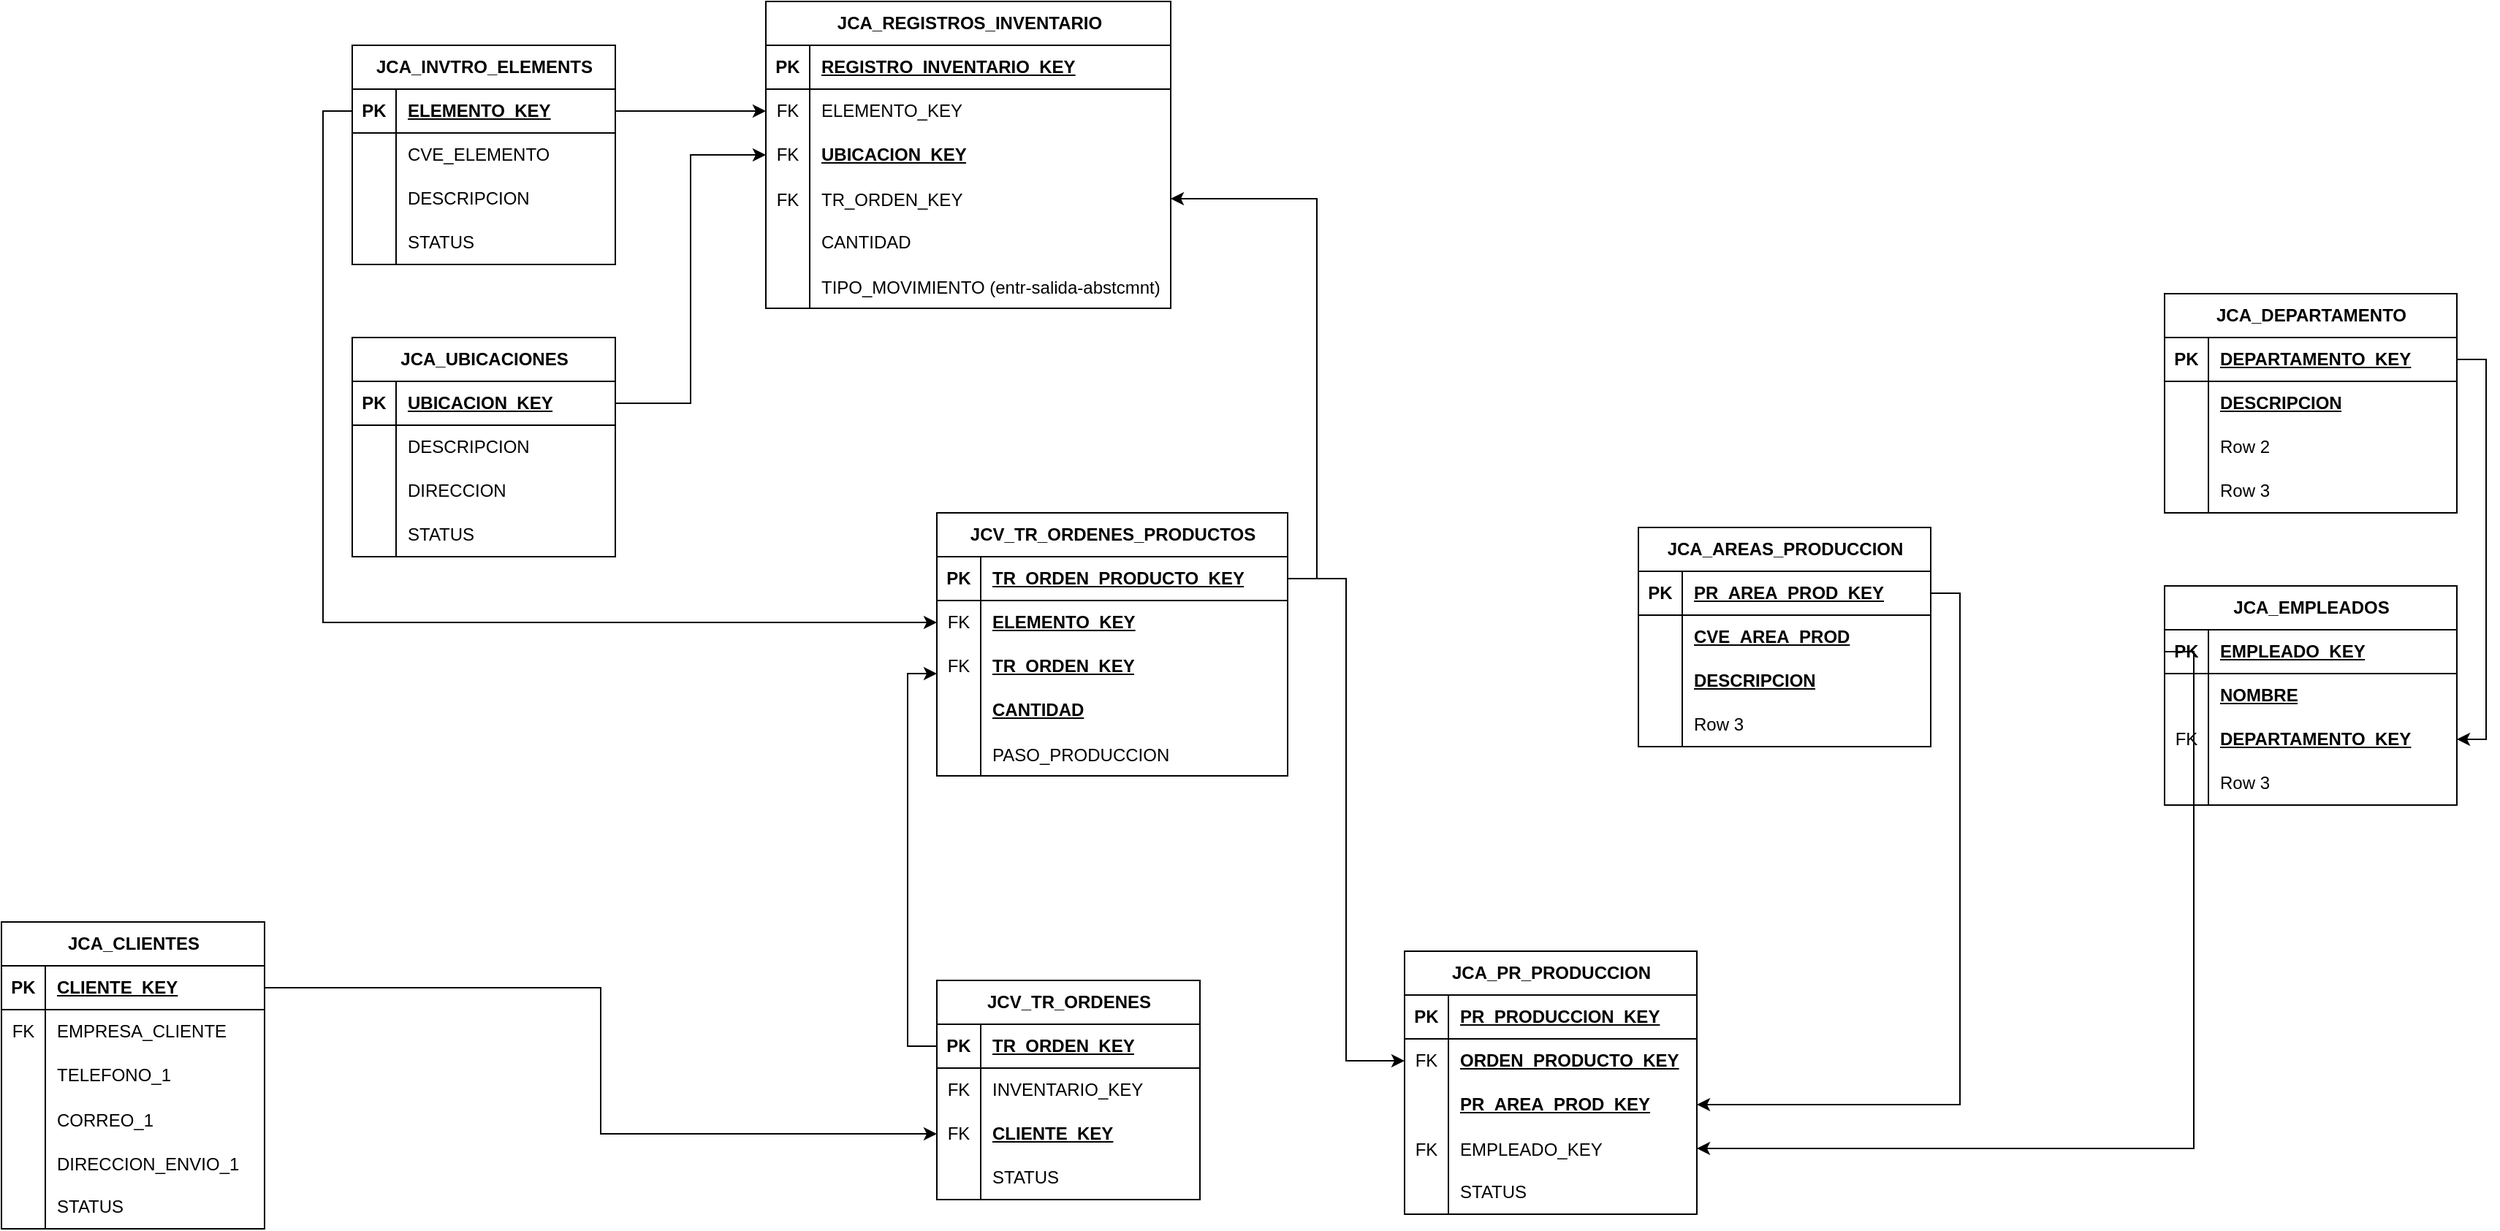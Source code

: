 <mxfile version="28.2.4">
  <diagram name="Page-1" id="_SbMq4StEv0VzC0kfKIh">
    <mxGraphModel dx="2295" dy="558" grid="1" gridSize="10" guides="1" tooltips="1" connect="1" arrows="1" fold="1" page="0" pageScale="1" pageWidth="827" pageHeight="1169" background="none" math="0" shadow="0">
      <root>
        <mxCell id="0" />
        <mxCell id="1" parent="0" />
        <mxCell id="ELlDk-ML6LQXvmSXDQlX-14" value="JCA_REGISTROS_INVENTARIO" style="shape=table;startSize=30;container=1;collapsible=1;childLayout=tableLayout;fixedRows=1;rowLines=0;fontStyle=1;align=center;resizeLast=1;html=1;" vertex="1" parent="1">
          <mxGeometry x="323" y="530" width="277" height="210" as="geometry" />
        </mxCell>
        <mxCell id="ELlDk-ML6LQXvmSXDQlX-15" value="" style="shape=tableRow;horizontal=0;startSize=0;swimlaneHead=0;swimlaneBody=0;fillColor=none;collapsible=0;dropTarget=0;points=[[0,0.5],[1,0.5]];portConstraint=eastwest;top=0;left=0;right=0;bottom=1;" vertex="1" parent="ELlDk-ML6LQXvmSXDQlX-14">
          <mxGeometry y="30" width="277" height="30" as="geometry" />
        </mxCell>
        <mxCell id="ELlDk-ML6LQXvmSXDQlX-16" value="PK" style="shape=partialRectangle;connectable=0;fillColor=none;top=0;left=0;bottom=0;right=0;fontStyle=1;overflow=hidden;whiteSpace=wrap;html=1;" vertex="1" parent="ELlDk-ML6LQXvmSXDQlX-15">
          <mxGeometry width="30" height="30" as="geometry">
            <mxRectangle width="30" height="30" as="alternateBounds" />
          </mxGeometry>
        </mxCell>
        <mxCell id="ELlDk-ML6LQXvmSXDQlX-17" value="REGISTRO_INVENTARIO_KEY" style="shape=partialRectangle;connectable=0;fillColor=none;top=0;left=0;bottom=0;right=0;align=left;spacingLeft=6;fontStyle=5;overflow=hidden;whiteSpace=wrap;html=1;" vertex="1" parent="ELlDk-ML6LQXvmSXDQlX-15">
          <mxGeometry x="30" width="247" height="30" as="geometry">
            <mxRectangle width="247" height="30" as="alternateBounds" />
          </mxGeometry>
        </mxCell>
        <mxCell id="ELlDk-ML6LQXvmSXDQlX-18" value="" style="shape=tableRow;horizontal=0;startSize=0;swimlaneHead=0;swimlaneBody=0;fillColor=none;collapsible=0;dropTarget=0;points=[[0,0.5],[1,0.5]];portConstraint=eastwest;top=0;left=0;right=0;bottom=0;" vertex="1" parent="ELlDk-ML6LQXvmSXDQlX-14">
          <mxGeometry y="60" width="277" height="30" as="geometry" />
        </mxCell>
        <mxCell id="ELlDk-ML6LQXvmSXDQlX-19" value="FK" style="shape=partialRectangle;connectable=0;fillColor=none;top=0;left=0;bottom=0;right=0;editable=1;overflow=hidden;whiteSpace=wrap;html=1;" vertex="1" parent="ELlDk-ML6LQXvmSXDQlX-18">
          <mxGeometry width="30" height="30" as="geometry">
            <mxRectangle width="30" height="30" as="alternateBounds" />
          </mxGeometry>
        </mxCell>
        <mxCell id="ELlDk-ML6LQXvmSXDQlX-20" value="ELEMENTO_KEY" style="shape=partialRectangle;connectable=0;fillColor=none;top=0;left=0;bottom=0;right=0;align=left;spacingLeft=6;overflow=hidden;whiteSpace=wrap;html=1;" vertex="1" parent="ELlDk-ML6LQXvmSXDQlX-18">
          <mxGeometry x="30" width="247" height="30" as="geometry">
            <mxRectangle width="247" height="30" as="alternateBounds" />
          </mxGeometry>
        </mxCell>
        <mxCell id="ELlDk-ML6LQXvmSXDQlX-21" value="" style="shape=tableRow;horizontal=0;startSize=0;swimlaneHead=0;swimlaneBody=0;fillColor=none;collapsible=0;dropTarget=0;points=[[0,0.5],[1,0.5]];portConstraint=eastwest;top=0;left=0;right=0;bottom=0;" vertex="1" parent="ELlDk-ML6LQXvmSXDQlX-14">
          <mxGeometry y="90" width="277" height="30" as="geometry" />
        </mxCell>
        <mxCell id="ELlDk-ML6LQXvmSXDQlX-22" value="FK" style="shape=partialRectangle;connectable=0;fillColor=none;top=0;left=0;bottom=0;right=0;editable=1;overflow=hidden;whiteSpace=wrap;html=1;" vertex="1" parent="ELlDk-ML6LQXvmSXDQlX-21">
          <mxGeometry width="30" height="30" as="geometry">
            <mxRectangle width="30" height="30" as="alternateBounds" />
          </mxGeometry>
        </mxCell>
        <mxCell id="ELlDk-ML6LQXvmSXDQlX-23" value="&lt;span style=&quot;font-weight: 700; text-decoration-line: underline;&quot;&gt;UBICACION_KEY&lt;/span&gt;" style="shape=partialRectangle;connectable=0;fillColor=none;top=0;left=0;bottom=0;right=0;align=left;spacingLeft=6;overflow=hidden;whiteSpace=wrap;html=1;" vertex="1" parent="ELlDk-ML6LQXvmSXDQlX-21">
          <mxGeometry x="30" width="247" height="30" as="geometry">
            <mxRectangle width="247" height="30" as="alternateBounds" />
          </mxGeometry>
        </mxCell>
        <mxCell id="ELlDk-ML6LQXvmSXDQlX-131" value="" style="shape=tableRow;horizontal=0;startSize=0;swimlaneHead=0;swimlaneBody=0;fillColor=none;collapsible=0;dropTarget=0;points=[[0,0.5],[1,0.5]];portConstraint=eastwest;top=0;left=0;right=0;bottom=0;" vertex="1" parent="ELlDk-ML6LQXvmSXDQlX-14">
          <mxGeometry y="120" width="277" height="30" as="geometry" />
        </mxCell>
        <mxCell id="ELlDk-ML6LQXvmSXDQlX-132" value="FK" style="shape=partialRectangle;connectable=0;fillColor=none;top=0;left=0;bottom=0;right=0;editable=1;overflow=hidden;" vertex="1" parent="ELlDk-ML6LQXvmSXDQlX-131">
          <mxGeometry width="30" height="30" as="geometry">
            <mxRectangle width="30" height="30" as="alternateBounds" />
          </mxGeometry>
        </mxCell>
        <mxCell id="ELlDk-ML6LQXvmSXDQlX-133" value="TR_ORDEN_KEY" style="shape=partialRectangle;connectable=0;fillColor=none;top=0;left=0;bottom=0;right=0;align=left;spacingLeft=6;overflow=hidden;" vertex="1" parent="ELlDk-ML6LQXvmSXDQlX-131">
          <mxGeometry x="30" width="247" height="30" as="geometry">
            <mxRectangle width="247" height="30" as="alternateBounds" />
          </mxGeometry>
        </mxCell>
        <mxCell id="ELlDk-ML6LQXvmSXDQlX-24" value="" style="shape=tableRow;horizontal=0;startSize=0;swimlaneHead=0;swimlaneBody=0;fillColor=none;collapsible=0;dropTarget=0;points=[[0,0.5],[1,0.5]];portConstraint=eastwest;top=0;left=0;right=0;bottom=0;" vertex="1" parent="ELlDk-ML6LQXvmSXDQlX-14">
          <mxGeometry y="150" width="277" height="30" as="geometry" />
        </mxCell>
        <mxCell id="ELlDk-ML6LQXvmSXDQlX-25" value="" style="shape=partialRectangle;connectable=0;fillColor=none;top=0;left=0;bottom=0;right=0;editable=1;overflow=hidden;whiteSpace=wrap;html=1;" vertex="1" parent="ELlDk-ML6LQXvmSXDQlX-24">
          <mxGeometry width="30" height="30" as="geometry">
            <mxRectangle width="30" height="30" as="alternateBounds" />
          </mxGeometry>
        </mxCell>
        <mxCell id="ELlDk-ML6LQXvmSXDQlX-26" value="CANTIDAD" style="shape=partialRectangle;connectable=0;fillColor=none;top=0;left=0;bottom=0;right=0;align=left;spacingLeft=6;overflow=hidden;whiteSpace=wrap;html=1;" vertex="1" parent="ELlDk-ML6LQXvmSXDQlX-24">
          <mxGeometry x="30" width="247" height="30" as="geometry">
            <mxRectangle width="247" height="30" as="alternateBounds" />
          </mxGeometry>
        </mxCell>
        <mxCell id="ELlDk-ML6LQXvmSXDQlX-128" value="" style="shape=tableRow;horizontal=0;startSize=0;swimlaneHead=0;swimlaneBody=0;fillColor=none;collapsible=0;dropTarget=0;points=[[0,0.5],[1,0.5]];portConstraint=eastwest;top=0;left=0;right=0;bottom=0;" vertex="1" parent="ELlDk-ML6LQXvmSXDQlX-14">
          <mxGeometry y="180" width="277" height="30" as="geometry" />
        </mxCell>
        <mxCell id="ELlDk-ML6LQXvmSXDQlX-129" value="" style="shape=partialRectangle;connectable=0;fillColor=none;top=0;left=0;bottom=0;right=0;editable=1;overflow=hidden;" vertex="1" parent="ELlDk-ML6LQXvmSXDQlX-128">
          <mxGeometry width="30" height="30" as="geometry">
            <mxRectangle width="30" height="30" as="alternateBounds" />
          </mxGeometry>
        </mxCell>
        <mxCell id="ELlDk-ML6LQXvmSXDQlX-130" value="TIPO_MOVIMIENTO (entr-salida-abstcmnt)" style="shape=partialRectangle;connectable=0;fillColor=none;top=0;left=0;bottom=0;right=0;align=left;spacingLeft=6;overflow=hidden;" vertex="1" parent="ELlDk-ML6LQXvmSXDQlX-128">
          <mxGeometry x="30" width="247" height="30" as="geometry">
            <mxRectangle width="247" height="30" as="alternateBounds" />
          </mxGeometry>
        </mxCell>
        <mxCell id="ELlDk-ML6LQXvmSXDQlX-27" value="JCA_INVTRO_ELEMENTS" style="shape=table;startSize=30;container=1;collapsible=1;childLayout=tableLayout;fixedRows=1;rowLines=0;fontStyle=1;align=center;resizeLast=1;html=1;" vertex="1" parent="1">
          <mxGeometry x="40" y="560" width="180" height="150" as="geometry" />
        </mxCell>
        <mxCell id="ELlDk-ML6LQXvmSXDQlX-28" value="" style="shape=tableRow;horizontal=0;startSize=0;swimlaneHead=0;swimlaneBody=0;fillColor=none;collapsible=0;dropTarget=0;points=[[0,0.5],[1,0.5]];portConstraint=eastwest;top=0;left=0;right=0;bottom=1;" vertex="1" parent="ELlDk-ML6LQXvmSXDQlX-27">
          <mxGeometry y="30" width="180" height="30" as="geometry" />
        </mxCell>
        <mxCell id="ELlDk-ML6LQXvmSXDQlX-29" value="PK" style="shape=partialRectangle;connectable=0;fillColor=none;top=0;left=0;bottom=0;right=0;fontStyle=1;overflow=hidden;whiteSpace=wrap;html=1;" vertex="1" parent="ELlDk-ML6LQXvmSXDQlX-28">
          <mxGeometry width="30" height="30" as="geometry">
            <mxRectangle width="30" height="30" as="alternateBounds" />
          </mxGeometry>
        </mxCell>
        <mxCell id="ELlDk-ML6LQXvmSXDQlX-30" value="ELEMENTO_KEY" style="shape=partialRectangle;connectable=0;fillColor=none;top=0;left=0;bottom=0;right=0;align=left;spacingLeft=6;fontStyle=5;overflow=hidden;whiteSpace=wrap;html=1;" vertex="1" parent="ELlDk-ML6LQXvmSXDQlX-28">
          <mxGeometry x="30" width="150" height="30" as="geometry">
            <mxRectangle width="150" height="30" as="alternateBounds" />
          </mxGeometry>
        </mxCell>
        <mxCell id="ELlDk-ML6LQXvmSXDQlX-31" value="" style="shape=tableRow;horizontal=0;startSize=0;swimlaneHead=0;swimlaneBody=0;fillColor=none;collapsible=0;dropTarget=0;points=[[0,0.5],[1,0.5]];portConstraint=eastwest;top=0;left=0;right=0;bottom=0;" vertex="1" parent="ELlDk-ML6LQXvmSXDQlX-27">
          <mxGeometry y="60" width="180" height="30" as="geometry" />
        </mxCell>
        <mxCell id="ELlDk-ML6LQXvmSXDQlX-32" value="" style="shape=partialRectangle;connectable=0;fillColor=none;top=0;left=0;bottom=0;right=0;editable=1;overflow=hidden;whiteSpace=wrap;html=1;" vertex="1" parent="ELlDk-ML6LQXvmSXDQlX-31">
          <mxGeometry width="30" height="30" as="geometry">
            <mxRectangle width="30" height="30" as="alternateBounds" />
          </mxGeometry>
        </mxCell>
        <mxCell id="ELlDk-ML6LQXvmSXDQlX-33" value="CVE_ELEMENTO" style="shape=partialRectangle;connectable=0;fillColor=none;top=0;left=0;bottom=0;right=0;align=left;spacingLeft=6;overflow=hidden;whiteSpace=wrap;html=1;" vertex="1" parent="ELlDk-ML6LQXvmSXDQlX-31">
          <mxGeometry x="30" width="150" height="30" as="geometry">
            <mxRectangle width="150" height="30" as="alternateBounds" />
          </mxGeometry>
        </mxCell>
        <mxCell id="ELlDk-ML6LQXvmSXDQlX-34" value="" style="shape=tableRow;horizontal=0;startSize=0;swimlaneHead=0;swimlaneBody=0;fillColor=none;collapsible=0;dropTarget=0;points=[[0,0.5],[1,0.5]];portConstraint=eastwest;top=0;left=0;right=0;bottom=0;" vertex="1" parent="ELlDk-ML6LQXvmSXDQlX-27">
          <mxGeometry y="90" width="180" height="30" as="geometry" />
        </mxCell>
        <mxCell id="ELlDk-ML6LQXvmSXDQlX-35" value="" style="shape=partialRectangle;connectable=0;fillColor=none;top=0;left=0;bottom=0;right=0;editable=1;overflow=hidden;whiteSpace=wrap;html=1;" vertex="1" parent="ELlDk-ML6LQXvmSXDQlX-34">
          <mxGeometry width="30" height="30" as="geometry">
            <mxRectangle width="30" height="30" as="alternateBounds" />
          </mxGeometry>
        </mxCell>
        <mxCell id="ELlDk-ML6LQXvmSXDQlX-36" value="DESCRIPCION" style="shape=partialRectangle;connectable=0;fillColor=none;top=0;left=0;bottom=0;right=0;align=left;spacingLeft=6;overflow=hidden;whiteSpace=wrap;html=1;" vertex="1" parent="ELlDk-ML6LQXvmSXDQlX-34">
          <mxGeometry x="30" width="150" height="30" as="geometry">
            <mxRectangle width="150" height="30" as="alternateBounds" />
          </mxGeometry>
        </mxCell>
        <mxCell id="ELlDk-ML6LQXvmSXDQlX-37" value="" style="shape=tableRow;horizontal=0;startSize=0;swimlaneHead=0;swimlaneBody=0;fillColor=none;collapsible=0;dropTarget=0;points=[[0,0.5],[1,0.5]];portConstraint=eastwest;top=0;left=0;right=0;bottom=0;" vertex="1" parent="ELlDk-ML6LQXvmSXDQlX-27">
          <mxGeometry y="120" width="180" height="30" as="geometry" />
        </mxCell>
        <mxCell id="ELlDk-ML6LQXvmSXDQlX-38" value="" style="shape=partialRectangle;connectable=0;fillColor=none;top=0;left=0;bottom=0;right=0;editable=1;overflow=hidden;whiteSpace=wrap;html=1;" vertex="1" parent="ELlDk-ML6LQXvmSXDQlX-37">
          <mxGeometry width="30" height="30" as="geometry">
            <mxRectangle width="30" height="30" as="alternateBounds" />
          </mxGeometry>
        </mxCell>
        <mxCell id="ELlDk-ML6LQXvmSXDQlX-39" value="STATUS" style="shape=partialRectangle;connectable=0;fillColor=none;top=0;left=0;bottom=0;right=0;align=left;spacingLeft=6;overflow=hidden;whiteSpace=wrap;html=1;" vertex="1" parent="ELlDk-ML6LQXvmSXDQlX-37">
          <mxGeometry x="30" width="150" height="30" as="geometry">
            <mxRectangle width="150" height="30" as="alternateBounds" />
          </mxGeometry>
        </mxCell>
        <mxCell id="ELlDk-ML6LQXvmSXDQlX-40" style="edgeStyle=orthogonalEdgeStyle;rounded=0;orthogonalLoop=1;jettySize=auto;html=1;exitX=1;exitY=0.5;exitDx=0;exitDy=0;entryX=0;entryY=0.5;entryDx=0;entryDy=0;" edge="1" parent="1" source="ELlDk-ML6LQXvmSXDQlX-28" target="ELlDk-ML6LQXvmSXDQlX-18">
          <mxGeometry relative="1" as="geometry" />
        </mxCell>
        <mxCell id="ELlDk-ML6LQXvmSXDQlX-41" value="JCA_UBICACIONES" style="shape=table;startSize=30;container=1;collapsible=1;childLayout=tableLayout;fixedRows=1;rowLines=0;fontStyle=1;align=center;resizeLast=1;html=1;" vertex="1" parent="1">
          <mxGeometry x="40" y="760" width="180" height="150" as="geometry" />
        </mxCell>
        <mxCell id="ELlDk-ML6LQXvmSXDQlX-42" value="" style="shape=tableRow;horizontal=0;startSize=0;swimlaneHead=0;swimlaneBody=0;fillColor=none;collapsible=0;dropTarget=0;points=[[0,0.5],[1,0.5]];portConstraint=eastwest;top=0;left=0;right=0;bottom=1;" vertex="1" parent="ELlDk-ML6LQXvmSXDQlX-41">
          <mxGeometry y="30" width="180" height="30" as="geometry" />
        </mxCell>
        <mxCell id="ELlDk-ML6LQXvmSXDQlX-43" value="PK" style="shape=partialRectangle;connectable=0;fillColor=none;top=0;left=0;bottom=0;right=0;fontStyle=1;overflow=hidden;whiteSpace=wrap;html=1;" vertex="1" parent="ELlDk-ML6LQXvmSXDQlX-42">
          <mxGeometry width="30" height="30" as="geometry">
            <mxRectangle width="30" height="30" as="alternateBounds" />
          </mxGeometry>
        </mxCell>
        <mxCell id="ELlDk-ML6LQXvmSXDQlX-44" value="UBICACION_KEY" style="shape=partialRectangle;connectable=0;fillColor=none;top=0;left=0;bottom=0;right=0;align=left;spacingLeft=6;fontStyle=5;overflow=hidden;whiteSpace=wrap;html=1;" vertex="1" parent="ELlDk-ML6LQXvmSXDQlX-42">
          <mxGeometry x="30" width="150" height="30" as="geometry">
            <mxRectangle width="150" height="30" as="alternateBounds" />
          </mxGeometry>
        </mxCell>
        <mxCell id="ELlDk-ML6LQXvmSXDQlX-45" value="" style="shape=tableRow;horizontal=0;startSize=0;swimlaneHead=0;swimlaneBody=0;fillColor=none;collapsible=0;dropTarget=0;points=[[0,0.5],[1,0.5]];portConstraint=eastwest;top=0;left=0;right=0;bottom=0;" vertex="1" parent="ELlDk-ML6LQXvmSXDQlX-41">
          <mxGeometry y="60" width="180" height="30" as="geometry" />
        </mxCell>
        <mxCell id="ELlDk-ML6LQXvmSXDQlX-46" value="" style="shape=partialRectangle;connectable=0;fillColor=none;top=0;left=0;bottom=0;right=0;editable=1;overflow=hidden;whiteSpace=wrap;html=1;" vertex="1" parent="ELlDk-ML6LQXvmSXDQlX-45">
          <mxGeometry width="30" height="30" as="geometry">
            <mxRectangle width="30" height="30" as="alternateBounds" />
          </mxGeometry>
        </mxCell>
        <mxCell id="ELlDk-ML6LQXvmSXDQlX-47" value="DESCRIPCION" style="shape=partialRectangle;connectable=0;fillColor=none;top=0;left=0;bottom=0;right=0;align=left;spacingLeft=6;overflow=hidden;whiteSpace=wrap;html=1;" vertex="1" parent="ELlDk-ML6LQXvmSXDQlX-45">
          <mxGeometry x="30" width="150" height="30" as="geometry">
            <mxRectangle width="150" height="30" as="alternateBounds" />
          </mxGeometry>
        </mxCell>
        <mxCell id="ELlDk-ML6LQXvmSXDQlX-48" value="" style="shape=tableRow;horizontal=0;startSize=0;swimlaneHead=0;swimlaneBody=0;fillColor=none;collapsible=0;dropTarget=0;points=[[0,0.5],[1,0.5]];portConstraint=eastwest;top=0;left=0;right=0;bottom=0;" vertex="1" parent="ELlDk-ML6LQXvmSXDQlX-41">
          <mxGeometry y="90" width="180" height="30" as="geometry" />
        </mxCell>
        <mxCell id="ELlDk-ML6LQXvmSXDQlX-49" value="" style="shape=partialRectangle;connectable=0;fillColor=none;top=0;left=0;bottom=0;right=0;editable=1;overflow=hidden;whiteSpace=wrap;html=1;" vertex="1" parent="ELlDk-ML6LQXvmSXDQlX-48">
          <mxGeometry width="30" height="30" as="geometry">
            <mxRectangle width="30" height="30" as="alternateBounds" />
          </mxGeometry>
        </mxCell>
        <mxCell id="ELlDk-ML6LQXvmSXDQlX-50" value="DIRECCION" style="shape=partialRectangle;connectable=0;fillColor=none;top=0;left=0;bottom=0;right=0;align=left;spacingLeft=6;overflow=hidden;whiteSpace=wrap;html=1;" vertex="1" parent="ELlDk-ML6LQXvmSXDQlX-48">
          <mxGeometry x="30" width="150" height="30" as="geometry">
            <mxRectangle width="150" height="30" as="alternateBounds" />
          </mxGeometry>
        </mxCell>
        <mxCell id="ELlDk-ML6LQXvmSXDQlX-51" value="" style="shape=tableRow;horizontal=0;startSize=0;swimlaneHead=0;swimlaneBody=0;fillColor=none;collapsible=0;dropTarget=0;points=[[0,0.5],[1,0.5]];portConstraint=eastwest;top=0;left=0;right=0;bottom=0;" vertex="1" parent="ELlDk-ML6LQXvmSXDQlX-41">
          <mxGeometry y="120" width="180" height="30" as="geometry" />
        </mxCell>
        <mxCell id="ELlDk-ML6LQXvmSXDQlX-52" value="" style="shape=partialRectangle;connectable=0;fillColor=none;top=0;left=0;bottom=0;right=0;editable=1;overflow=hidden;whiteSpace=wrap;html=1;" vertex="1" parent="ELlDk-ML6LQXvmSXDQlX-51">
          <mxGeometry width="30" height="30" as="geometry">
            <mxRectangle width="30" height="30" as="alternateBounds" />
          </mxGeometry>
        </mxCell>
        <mxCell id="ELlDk-ML6LQXvmSXDQlX-53" value="STATUS" style="shape=partialRectangle;connectable=0;fillColor=none;top=0;left=0;bottom=0;right=0;align=left;spacingLeft=6;overflow=hidden;whiteSpace=wrap;html=1;" vertex="1" parent="ELlDk-ML6LQXvmSXDQlX-51">
          <mxGeometry x="30" width="150" height="30" as="geometry">
            <mxRectangle width="150" height="30" as="alternateBounds" />
          </mxGeometry>
        </mxCell>
        <mxCell id="ELlDk-ML6LQXvmSXDQlX-66" style="edgeStyle=orthogonalEdgeStyle;rounded=0;orthogonalLoop=1;jettySize=auto;html=1;exitX=1;exitY=0.5;exitDx=0;exitDy=0;entryX=0;entryY=0.5;entryDx=0;entryDy=0;" edge="1" parent="1" source="ELlDk-ML6LQXvmSXDQlX-42" target="ELlDk-ML6LQXvmSXDQlX-21">
          <mxGeometry relative="1" as="geometry" />
        </mxCell>
        <mxCell id="ELlDk-ML6LQXvmSXDQlX-67" value="JCA_PR_PRODUCCION" style="shape=table;startSize=30;container=1;collapsible=1;childLayout=tableLayout;fixedRows=1;rowLines=0;fontStyle=1;align=center;resizeLast=1;html=1;" vertex="1" parent="1">
          <mxGeometry x="760" y="1180" width="200" height="180" as="geometry" />
        </mxCell>
        <mxCell id="ELlDk-ML6LQXvmSXDQlX-68" value="" style="shape=tableRow;horizontal=0;startSize=0;swimlaneHead=0;swimlaneBody=0;fillColor=none;collapsible=0;dropTarget=0;points=[[0,0.5],[1,0.5]];portConstraint=eastwest;top=0;left=0;right=0;bottom=1;" vertex="1" parent="ELlDk-ML6LQXvmSXDQlX-67">
          <mxGeometry y="30" width="200" height="30" as="geometry" />
        </mxCell>
        <mxCell id="ELlDk-ML6LQXvmSXDQlX-69" value="PK" style="shape=partialRectangle;connectable=0;fillColor=none;top=0;left=0;bottom=0;right=0;fontStyle=1;overflow=hidden;whiteSpace=wrap;html=1;" vertex="1" parent="ELlDk-ML6LQXvmSXDQlX-68">
          <mxGeometry width="30" height="30" as="geometry">
            <mxRectangle width="30" height="30" as="alternateBounds" />
          </mxGeometry>
        </mxCell>
        <mxCell id="ELlDk-ML6LQXvmSXDQlX-70" value="PR_PRODUCCION_KEY" style="shape=partialRectangle;connectable=0;fillColor=none;top=0;left=0;bottom=0;right=0;align=left;spacingLeft=6;fontStyle=5;overflow=hidden;whiteSpace=wrap;html=1;" vertex="1" parent="ELlDk-ML6LQXvmSXDQlX-68">
          <mxGeometry x="30" width="170" height="30" as="geometry">
            <mxRectangle width="170" height="30" as="alternateBounds" />
          </mxGeometry>
        </mxCell>
        <mxCell id="ELlDk-ML6LQXvmSXDQlX-71" value="" style="shape=tableRow;horizontal=0;startSize=0;swimlaneHead=0;swimlaneBody=0;fillColor=none;collapsible=0;dropTarget=0;points=[[0,0.5],[1,0.5]];portConstraint=eastwest;top=0;left=0;right=0;bottom=0;" vertex="1" parent="ELlDk-ML6LQXvmSXDQlX-67">
          <mxGeometry y="60" width="200" height="30" as="geometry" />
        </mxCell>
        <mxCell id="ELlDk-ML6LQXvmSXDQlX-72" value="FK" style="shape=partialRectangle;connectable=0;fillColor=none;top=0;left=0;bottom=0;right=0;editable=1;overflow=hidden;whiteSpace=wrap;html=1;" vertex="1" parent="ELlDk-ML6LQXvmSXDQlX-71">
          <mxGeometry width="30" height="30" as="geometry">
            <mxRectangle width="30" height="30" as="alternateBounds" />
          </mxGeometry>
        </mxCell>
        <mxCell id="ELlDk-ML6LQXvmSXDQlX-73" value="&lt;span style=&quot;font-weight: 700; text-decoration-line: underline;&quot;&gt;ORDEN_PRODUCTO_KEY&lt;/span&gt;" style="shape=partialRectangle;connectable=0;fillColor=none;top=0;left=0;bottom=0;right=0;align=left;spacingLeft=6;overflow=hidden;whiteSpace=wrap;html=1;" vertex="1" parent="ELlDk-ML6LQXvmSXDQlX-71">
          <mxGeometry x="30" width="170" height="30" as="geometry">
            <mxRectangle width="170" height="30" as="alternateBounds" />
          </mxGeometry>
        </mxCell>
        <mxCell id="ELlDk-ML6LQXvmSXDQlX-74" value="" style="shape=tableRow;horizontal=0;startSize=0;swimlaneHead=0;swimlaneBody=0;fillColor=none;collapsible=0;dropTarget=0;points=[[0,0.5],[1,0.5]];portConstraint=eastwest;top=0;left=0;right=0;bottom=0;" vertex="1" parent="ELlDk-ML6LQXvmSXDQlX-67">
          <mxGeometry y="90" width="200" height="30" as="geometry" />
        </mxCell>
        <mxCell id="ELlDk-ML6LQXvmSXDQlX-75" value="" style="shape=partialRectangle;connectable=0;fillColor=none;top=0;left=0;bottom=0;right=0;editable=1;overflow=hidden;whiteSpace=wrap;html=1;" vertex="1" parent="ELlDk-ML6LQXvmSXDQlX-74">
          <mxGeometry width="30" height="30" as="geometry">
            <mxRectangle width="30" height="30" as="alternateBounds" />
          </mxGeometry>
        </mxCell>
        <mxCell id="ELlDk-ML6LQXvmSXDQlX-76" value="&lt;span style=&quot;font-weight: 700; text-decoration-line: underline;&quot;&gt;PR_AREA_PROD_KEY&lt;/span&gt;" style="shape=partialRectangle;connectable=0;fillColor=none;top=0;left=0;bottom=0;right=0;align=left;spacingLeft=6;overflow=hidden;whiteSpace=wrap;html=1;" vertex="1" parent="ELlDk-ML6LQXvmSXDQlX-74">
          <mxGeometry x="30" width="170" height="30" as="geometry">
            <mxRectangle width="170" height="30" as="alternateBounds" />
          </mxGeometry>
        </mxCell>
        <mxCell id="ELlDk-ML6LQXvmSXDQlX-155" value="" style="shape=tableRow;horizontal=0;startSize=0;swimlaneHead=0;swimlaneBody=0;fillColor=none;collapsible=0;dropTarget=0;points=[[0,0.5],[1,0.5]];portConstraint=eastwest;top=0;left=0;right=0;bottom=0;" vertex="1" parent="ELlDk-ML6LQXvmSXDQlX-67">
          <mxGeometry y="120" width="200" height="30" as="geometry" />
        </mxCell>
        <mxCell id="ELlDk-ML6LQXvmSXDQlX-156" value="FK" style="shape=partialRectangle;connectable=0;fillColor=none;top=0;left=0;bottom=0;right=0;editable=1;overflow=hidden;" vertex="1" parent="ELlDk-ML6LQXvmSXDQlX-155">
          <mxGeometry width="30" height="30" as="geometry">
            <mxRectangle width="30" height="30" as="alternateBounds" />
          </mxGeometry>
        </mxCell>
        <mxCell id="ELlDk-ML6LQXvmSXDQlX-157" value="EMPLEADO_KEY" style="shape=partialRectangle;connectable=0;fillColor=none;top=0;left=0;bottom=0;right=0;align=left;spacingLeft=6;overflow=hidden;" vertex="1" parent="ELlDk-ML6LQXvmSXDQlX-155">
          <mxGeometry x="30" width="170" height="30" as="geometry">
            <mxRectangle width="170" height="30" as="alternateBounds" />
          </mxGeometry>
        </mxCell>
        <mxCell id="ELlDk-ML6LQXvmSXDQlX-77" value="" style="shape=tableRow;horizontal=0;startSize=0;swimlaneHead=0;swimlaneBody=0;fillColor=none;collapsible=0;dropTarget=0;points=[[0,0.5],[1,0.5]];portConstraint=eastwest;top=0;left=0;right=0;bottom=0;" vertex="1" parent="ELlDk-ML6LQXvmSXDQlX-67">
          <mxGeometry y="150" width="200" height="30" as="geometry" />
        </mxCell>
        <mxCell id="ELlDk-ML6LQXvmSXDQlX-78" value="" style="shape=partialRectangle;connectable=0;fillColor=none;top=0;left=0;bottom=0;right=0;editable=1;overflow=hidden;whiteSpace=wrap;html=1;" vertex="1" parent="ELlDk-ML6LQXvmSXDQlX-77">
          <mxGeometry width="30" height="30" as="geometry">
            <mxRectangle width="30" height="30" as="alternateBounds" />
          </mxGeometry>
        </mxCell>
        <mxCell id="ELlDk-ML6LQXvmSXDQlX-79" value="STATUS" style="shape=partialRectangle;connectable=0;fillColor=none;top=0;left=0;bottom=0;right=0;align=left;spacingLeft=6;overflow=hidden;whiteSpace=wrap;html=1;" vertex="1" parent="ELlDk-ML6LQXvmSXDQlX-77">
          <mxGeometry x="30" width="170" height="30" as="geometry">
            <mxRectangle width="170" height="30" as="alternateBounds" />
          </mxGeometry>
        </mxCell>
        <mxCell id="ELlDk-ML6LQXvmSXDQlX-81" value="JCV_TR_ORDENES" style="shape=table;startSize=30;container=1;collapsible=1;childLayout=tableLayout;fixedRows=1;rowLines=0;fontStyle=1;align=center;resizeLast=1;html=1;" vertex="1" parent="1">
          <mxGeometry x="440" y="1200" width="180" height="150" as="geometry" />
        </mxCell>
        <mxCell id="ELlDk-ML6LQXvmSXDQlX-82" value="" style="shape=tableRow;horizontal=0;startSize=0;swimlaneHead=0;swimlaneBody=0;fillColor=none;collapsible=0;dropTarget=0;points=[[0,0.5],[1,0.5]];portConstraint=eastwest;top=0;left=0;right=0;bottom=1;" vertex="1" parent="ELlDk-ML6LQXvmSXDQlX-81">
          <mxGeometry y="30" width="180" height="30" as="geometry" />
        </mxCell>
        <mxCell id="ELlDk-ML6LQXvmSXDQlX-83" value="PK" style="shape=partialRectangle;connectable=0;fillColor=none;top=0;left=0;bottom=0;right=0;fontStyle=1;overflow=hidden;whiteSpace=wrap;html=1;" vertex="1" parent="ELlDk-ML6LQXvmSXDQlX-82">
          <mxGeometry width="30" height="30" as="geometry">
            <mxRectangle width="30" height="30" as="alternateBounds" />
          </mxGeometry>
        </mxCell>
        <mxCell id="ELlDk-ML6LQXvmSXDQlX-84" value="TR_ORDEN_KEY" style="shape=partialRectangle;connectable=0;fillColor=none;top=0;left=0;bottom=0;right=0;align=left;spacingLeft=6;fontStyle=5;overflow=hidden;whiteSpace=wrap;html=1;" vertex="1" parent="ELlDk-ML6LQXvmSXDQlX-82">
          <mxGeometry x="30" width="150" height="30" as="geometry">
            <mxRectangle width="150" height="30" as="alternateBounds" />
          </mxGeometry>
        </mxCell>
        <mxCell id="ELlDk-ML6LQXvmSXDQlX-85" value="" style="shape=tableRow;horizontal=0;startSize=0;swimlaneHead=0;swimlaneBody=0;fillColor=none;collapsible=0;dropTarget=0;points=[[0,0.5],[1,0.5]];portConstraint=eastwest;top=0;left=0;right=0;bottom=0;" vertex="1" parent="ELlDk-ML6LQXvmSXDQlX-81">
          <mxGeometry y="60" width="180" height="30" as="geometry" />
        </mxCell>
        <mxCell id="ELlDk-ML6LQXvmSXDQlX-86" value="FK" style="shape=partialRectangle;connectable=0;fillColor=none;top=0;left=0;bottom=0;right=0;editable=1;overflow=hidden;whiteSpace=wrap;html=1;" vertex="1" parent="ELlDk-ML6LQXvmSXDQlX-85">
          <mxGeometry width="30" height="30" as="geometry">
            <mxRectangle width="30" height="30" as="alternateBounds" />
          </mxGeometry>
        </mxCell>
        <mxCell id="ELlDk-ML6LQXvmSXDQlX-87" value="INVENTARIO_KEY" style="shape=partialRectangle;connectable=0;fillColor=none;top=0;left=0;bottom=0;right=0;align=left;spacingLeft=6;overflow=hidden;whiteSpace=wrap;html=1;" vertex="1" parent="ELlDk-ML6LQXvmSXDQlX-85">
          <mxGeometry x="30" width="150" height="30" as="geometry">
            <mxRectangle width="150" height="30" as="alternateBounds" />
          </mxGeometry>
        </mxCell>
        <mxCell id="ELlDk-ML6LQXvmSXDQlX-88" value="" style="shape=tableRow;horizontal=0;startSize=0;swimlaneHead=0;swimlaneBody=0;fillColor=none;collapsible=0;dropTarget=0;points=[[0,0.5],[1,0.5]];portConstraint=eastwest;top=0;left=0;right=0;bottom=0;" vertex="1" parent="ELlDk-ML6LQXvmSXDQlX-81">
          <mxGeometry y="90" width="180" height="30" as="geometry" />
        </mxCell>
        <mxCell id="ELlDk-ML6LQXvmSXDQlX-89" value="FK" style="shape=partialRectangle;connectable=0;fillColor=none;top=0;left=0;bottom=0;right=0;editable=1;overflow=hidden;whiteSpace=wrap;html=1;" vertex="1" parent="ELlDk-ML6LQXvmSXDQlX-88">
          <mxGeometry width="30" height="30" as="geometry">
            <mxRectangle width="30" height="30" as="alternateBounds" />
          </mxGeometry>
        </mxCell>
        <mxCell id="ELlDk-ML6LQXvmSXDQlX-90" value="&lt;span style=&quot;font-weight: 700; text-decoration-line: underline;&quot;&gt;CLIENTE_KEY&lt;/span&gt;" style="shape=partialRectangle;connectable=0;fillColor=none;top=0;left=0;bottom=0;right=0;align=left;spacingLeft=6;overflow=hidden;whiteSpace=wrap;html=1;" vertex="1" parent="ELlDk-ML6LQXvmSXDQlX-88">
          <mxGeometry x="30" width="150" height="30" as="geometry">
            <mxRectangle width="150" height="30" as="alternateBounds" />
          </mxGeometry>
        </mxCell>
        <mxCell id="ELlDk-ML6LQXvmSXDQlX-91" value="" style="shape=tableRow;horizontal=0;startSize=0;swimlaneHead=0;swimlaneBody=0;fillColor=none;collapsible=0;dropTarget=0;points=[[0,0.5],[1,0.5]];portConstraint=eastwest;top=0;left=0;right=0;bottom=0;" vertex="1" parent="ELlDk-ML6LQXvmSXDQlX-81">
          <mxGeometry y="120" width="180" height="30" as="geometry" />
        </mxCell>
        <mxCell id="ELlDk-ML6LQXvmSXDQlX-92" value="" style="shape=partialRectangle;connectable=0;fillColor=none;top=0;left=0;bottom=0;right=0;editable=1;overflow=hidden;whiteSpace=wrap;html=1;" vertex="1" parent="ELlDk-ML6LQXvmSXDQlX-91">
          <mxGeometry width="30" height="30" as="geometry">
            <mxRectangle width="30" height="30" as="alternateBounds" />
          </mxGeometry>
        </mxCell>
        <mxCell id="ELlDk-ML6LQXvmSXDQlX-93" value="STATUS" style="shape=partialRectangle;connectable=0;fillColor=none;top=0;left=0;bottom=0;right=0;align=left;spacingLeft=6;overflow=hidden;whiteSpace=wrap;html=1;" vertex="1" parent="ELlDk-ML6LQXvmSXDQlX-91">
          <mxGeometry x="30" width="150" height="30" as="geometry">
            <mxRectangle width="150" height="30" as="alternateBounds" />
          </mxGeometry>
        </mxCell>
        <mxCell id="ELlDk-ML6LQXvmSXDQlX-94" value="JCV_TR_ORDENES_PRODUCTOS" style="shape=table;startSize=30;container=1;collapsible=1;childLayout=tableLayout;fixedRows=1;rowLines=0;fontStyle=1;align=center;resizeLast=1;html=1;" vertex="1" parent="1">
          <mxGeometry x="440" y="880" width="240" height="180" as="geometry" />
        </mxCell>
        <mxCell id="ELlDk-ML6LQXvmSXDQlX-95" value="" style="shape=tableRow;horizontal=0;startSize=0;swimlaneHead=0;swimlaneBody=0;fillColor=none;collapsible=0;dropTarget=0;points=[[0,0.5],[1,0.5]];portConstraint=eastwest;top=0;left=0;right=0;bottom=1;" vertex="1" parent="ELlDk-ML6LQXvmSXDQlX-94">
          <mxGeometry y="30" width="240" height="30" as="geometry" />
        </mxCell>
        <mxCell id="ELlDk-ML6LQXvmSXDQlX-96" value="PK" style="shape=partialRectangle;connectable=0;fillColor=none;top=0;left=0;bottom=0;right=0;fontStyle=1;overflow=hidden;whiteSpace=wrap;html=1;" vertex="1" parent="ELlDk-ML6LQXvmSXDQlX-95">
          <mxGeometry width="30" height="30" as="geometry">
            <mxRectangle width="30" height="30" as="alternateBounds" />
          </mxGeometry>
        </mxCell>
        <mxCell id="ELlDk-ML6LQXvmSXDQlX-97" value="TR_ORDEN_PRODUCTO_KEY" style="shape=partialRectangle;connectable=0;fillColor=none;top=0;left=0;bottom=0;right=0;align=left;spacingLeft=6;fontStyle=5;overflow=hidden;whiteSpace=wrap;html=1;" vertex="1" parent="ELlDk-ML6LQXvmSXDQlX-95">
          <mxGeometry x="30" width="210" height="30" as="geometry">
            <mxRectangle width="210" height="30" as="alternateBounds" />
          </mxGeometry>
        </mxCell>
        <mxCell id="ELlDk-ML6LQXvmSXDQlX-98" value="" style="shape=tableRow;horizontal=0;startSize=0;swimlaneHead=0;swimlaneBody=0;fillColor=none;collapsible=0;dropTarget=0;points=[[0,0.5],[1,0.5]];portConstraint=eastwest;top=0;left=0;right=0;bottom=0;" vertex="1" parent="ELlDk-ML6LQXvmSXDQlX-94">
          <mxGeometry y="60" width="240" height="30" as="geometry" />
        </mxCell>
        <mxCell id="ELlDk-ML6LQXvmSXDQlX-99" value="FK" style="shape=partialRectangle;connectable=0;fillColor=none;top=0;left=0;bottom=0;right=0;editable=1;overflow=hidden;whiteSpace=wrap;html=1;" vertex="1" parent="ELlDk-ML6LQXvmSXDQlX-98">
          <mxGeometry width="30" height="30" as="geometry">
            <mxRectangle width="30" height="30" as="alternateBounds" />
          </mxGeometry>
        </mxCell>
        <mxCell id="ELlDk-ML6LQXvmSXDQlX-100" value="&lt;span style=&quot;font-weight: 700; text-decoration-line: underline;&quot;&gt;ELEMENTO_KEY&lt;/span&gt;" style="shape=partialRectangle;connectable=0;fillColor=none;top=0;left=0;bottom=0;right=0;align=left;spacingLeft=6;overflow=hidden;whiteSpace=wrap;html=1;" vertex="1" parent="ELlDk-ML6LQXvmSXDQlX-98">
          <mxGeometry x="30" width="210" height="30" as="geometry">
            <mxRectangle width="210" height="30" as="alternateBounds" />
          </mxGeometry>
        </mxCell>
        <mxCell id="ELlDk-ML6LQXvmSXDQlX-101" value="" style="shape=tableRow;horizontal=0;startSize=0;swimlaneHead=0;swimlaneBody=0;fillColor=none;collapsible=0;dropTarget=0;points=[[0,0.5],[1,0.5]];portConstraint=eastwest;top=0;left=0;right=0;bottom=0;" vertex="1" parent="ELlDk-ML6LQXvmSXDQlX-94">
          <mxGeometry y="90" width="240" height="30" as="geometry" />
        </mxCell>
        <mxCell id="ELlDk-ML6LQXvmSXDQlX-102" value="FK" style="shape=partialRectangle;connectable=0;fillColor=none;top=0;left=0;bottom=0;right=0;editable=1;overflow=hidden;whiteSpace=wrap;html=1;" vertex="1" parent="ELlDk-ML6LQXvmSXDQlX-101">
          <mxGeometry width="30" height="30" as="geometry">
            <mxRectangle width="30" height="30" as="alternateBounds" />
          </mxGeometry>
        </mxCell>
        <mxCell id="ELlDk-ML6LQXvmSXDQlX-103" value="&lt;span style=&quot;font-weight: 700; text-decoration-line: underline;&quot;&gt;TR_ORDEN_KEY&lt;/span&gt;" style="shape=partialRectangle;connectable=0;fillColor=none;top=0;left=0;bottom=0;right=0;align=left;spacingLeft=6;overflow=hidden;whiteSpace=wrap;html=1;" vertex="1" parent="ELlDk-ML6LQXvmSXDQlX-101">
          <mxGeometry x="30" width="210" height="30" as="geometry">
            <mxRectangle width="210" height="30" as="alternateBounds" />
          </mxGeometry>
        </mxCell>
        <mxCell id="ELlDk-ML6LQXvmSXDQlX-104" value="" style="shape=tableRow;horizontal=0;startSize=0;swimlaneHead=0;swimlaneBody=0;fillColor=none;collapsible=0;dropTarget=0;points=[[0,0.5],[1,0.5]];portConstraint=eastwest;top=0;left=0;right=0;bottom=0;" vertex="1" parent="ELlDk-ML6LQXvmSXDQlX-94">
          <mxGeometry y="120" width="240" height="30" as="geometry" />
        </mxCell>
        <mxCell id="ELlDk-ML6LQXvmSXDQlX-105" value="" style="shape=partialRectangle;connectable=0;fillColor=none;top=0;left=0;bottom=0;right=0;editable=1;overflow=hidden;whiteSpace=wrap;html=1;" vertex="1" parent="ELlDk-ML6LQXvmSXDQlX-104">
          <mxGeometry width="30" height="30" as="geometry">
            <mxRectangle width="30" height="30" as="alternateBounds" />
          </mxGeometry>
        </mxCell>
        <mxCell id="ELlDk-ML6LQXvmSXDQlX-106" value="&lt;span style=&quot;font-weight: 700; text-decoration-line: underline;&quot;&gt;CANTIDAD&lt;/span&gt;" style="shape=partialRectangle;connectable=0;fillColor=none;top=0;left=0;bottom=0;right=0;align=left;spacingLeft=6;overflow=hidden;whiteSpace=wrap;html=1;" vertex="1" parent="ELlDk-ML6LQXvmSXDQlX-104">
          <mxGeometry x="30" width="210" height="30" as="geometry">
            <mxRectangle width="210" height="30" as="alternateBounds" />
          </mxGeometry>
        </mxCell>
        <mxCell id="ELlDk-ML6LQXvmSXDQlX-110" value="" style="shape=tableRow;horizontal=0;startSize=0;swimlaneHead=0;swimlaneBody=0;fillColor=none;collapsible=0;dropTarget=0;points=[[0,0.5],[1,0.5]];portConstraint=eastwest;top=0;left=0;right=0;bottom=0;" vertex="1" parent="ELlDk-ML6LQXvmSXDQlX-94">
          <mxGeometry y="150" width="240" height="30" as="geometry" />
        </mxCell>
        <mxCell id="ELlDk-ML6LQXvmSXDQlX-111" value="" style="shape=partialRectangle;connectable=0;fillColor=none;top=0;left=0;bottom=0;right=0;editable=1;overflow=hidden;" vertex="1" parent="ELlDk-ML6LQXvmSXDQlX-110">
          <mxGeometry width="30" height="30" as="geometry">
            <mxRectangle width="30" height="30" as="alternateBounds" />
          </mxGeometry>
        </mxCell>
        <mxCell id="ELlDk-ML6LQXvmSXDQlX-112" value="PASO_PRODUCCION" style="shape=partialRectangle;connectable=0;fillColor=none;top=0;left=0;bottom=0;right=0;align=left;spacingLeft=6;overflow=hidden;" vertex="1" parent="ELlDk-ML6LQXvmSXDQlX-110">
          <mxGeometry x="30" width="210" height="30" as="geometry">
            <mxRectangle width="210" height="30" as="alternateBounds" />
          </mxGeometry>
        </mxCell>
        <mxCell id="ELlDk-ML6LQXvmSXDQlX-107" style="edgeStyle=orthogonalEdgeStyle;rounded=0;orthogonalLoop=1;jettySize=auto;html=1;exitX=0;exitY=0.5;exitDx=0;exitDy=0;entryX=0;entryY=0.667;entryDx=0;entryDy=0;entryPerimeter=0;" edge="1" parent="1" source="ELlDk-ML6LQXvmSXDQlX-82" target="ELlDk-ML6LQXvmSXDQlX-101">
          <mxGeometry relative="1" as="geometry" />
        </mxCell>
        <mxCell id="ELlDk-ML6LQXvmSXDQlX-109" style="edgeStyle=orthogonalEdgeStyle;rounded=0;orthogonalLoop=1;jettySize=auto;html=1;exitX=0;exitY=0.5;exitDx=0;exitDy=0;entryX=0;entryY=0.5;entryDx=0;entryDy=0;" edge="1" parent="1" source="ELlDk-ML6LQXvmSXDQlX-28" target="ELlDk-ML6LQXvmSXDQlX-98">
          <mxGeometry relative="1" as="geometry">
            <mxPoint x="390" y="930" as="targetPoint" />
          </mxGeometry>
        </mxCell>
        <mxCell id="ELlDk-ML6LQXvmSXDQlX-113" style="edgeStyle=orthogonalEdgeStyle;rounded=0;orthogonalLoop=1;jettySize=auto;html=1;exitX=1;exitY=0.5;exitDx=0;exitDy=0;entryX=0;entryY=0.5;entryDx=0;entryDy=0;" edge="1" parent="1" source="ELlDk-ML6LQXvmSXDQlX-95" target="ELlDk-ML6LQXvmSXDQlX-71">
          <mxGeometry relative="1" as="geometry" />
        </mxCell>
        <mxCell id="ELlDk-ML6LQXvmSXDQlX-114" value="JCA_AREAS_PRODUCCION" style="shape=table;startSize=30;container=1;collapsible=1;childLayout=tableLayout;fixedRows=1;rowLines=0;fontStyle=1;align=center;resizeLast=1;html=1;" vertex="1" parent="1">
          <mxGeometry x="920" y="890" width="200" height="150" as="geometry" />
        </mxCell>
        <mxCell id="ELlDk-ML6LQXvmSXDQlX-115" value="" style="shape=tableRow;horizontal=0;startSize=0;swimlaneHead=0;swimlaneBody=0;fillColor=none;collapsible=0;dropTarget=0;points=[[0,0.5],[1,0.5]];portConstraint=eastwest;top=0;left=0;right=0;bottom=1;" vertex="1" parent="ELlDk-ML6LQXvmSXDQlX-114">
          <mxGeometry y="30" width="200" height="30" as="geometry" />
        </mxCell>
        <mxCell id="ELlDk-ML6LQXvmSXDQlX-116" value="PK" style="shape=partialRectangle;connectable=0;fillColor=none;top=0;left=0;bottom=0;right=0;fontStyle=1;overflow=hidden;whiteSpace=wrap;html=1;" vertex="1" parent="ELlDk-ML6LQXvmSXDQlX-115">
          <mxGeometry width="30" height="30" as="geometry">
            <mxRectangle width="30" height="30" as="alternateBounds" />
          </mxGeometry>
        </mxCell>
        <mxCell id="ELlDk-ML6LQXvmSXDQlX-117" value="PR_AREA_PROD_KEY" style="shape=partialRectangle;connectable=0;fillColor=none;top=0;left=0;bottom=0;right=0;align=left;spacingLeft=6;fontStyle=5;overflow=hidden;whiteSpace=wrap;html=1;" vertex="1" parent="ELlDk-ML6LQXvmSXDQlX-115">
          <mxGeometry x="30" width="170" height="30" as="geometry">
            <mxRectangle width="170" height="30" as="alternateBounds" />
          </mxGeometry>
        </mxCell>
        <mxCell id="ELlDk-ML6LQXvmSXDQlX-118" value="" style="shape=tableRow;horizontal=0;startSize=0;swimlaneHead=0;swimlaneBody=0;fillColor=none;collapsible=0;dropTarget=0;points=[[0,0.5],[1,0.5]];portConstraint=eastwest;top=0;left=0;right=0;bottom=0;" vertex="1" parent="ELlDk-ML6LQXvmSXDQlX-114">
          <mxGeometry y="60" width="200" height="30" as="geometry" />
        </mxCell>
        <mxCell id="ELlDk-ML6LQXvmSXDQlX-119" value="" style="shape=partialRectangle;connectable=0;fillColor=none;top=0;left=0;bottom=0;right=0;editable=1;overflow=hidden;whiteSpace=wrap;html=1;" vertex="1" parent="ELlDk-ML6LQXvmSXDQlX-118">
          <mxGeometry width="30" height="30" as="geometry">
            <mxRectangle width="30" height="30" as="alternateBounds" />
          </mxGeometry>
        </mxCell>
        <mxCell id="ELlDk-ML6LQXvmSXDQlX-120" value="&lt;b&gt;&lt;u&gt;CVE_AREA_PROD&lt;/u&gt;&lt;/b&gt;" style="shape=partialRectangle;connectable=0;fillColor=none;top=0;left=0;bottom=0;right=0;align=left;spacingLeft=6;overflow=hidden;whiteSpace=wrap;html=1;" vertex="1" parent="ELlDk-ML6LQXvmSXDQlX-118">
          <mxGeometry x="30" width="170" height="30" as="geometry">
            <mxRectangle width="170" height="30" as="alternateBounds" />
          </mxGeometry>
        </mxCell>
        <mxCell id="ELlDk-ML6LQXvmSXDQlX-121" value="" style="shape=tableRow;horizontal=0;startSize=0;swimlaneHead=0;swimlaneBody=0;fillColor=none;collapsible=0;dropTarget=0;points=[[0,0.5],[1,0.5]];portConstraint=eastwest;top=0;left=0;right=0;bottom=0;" vertex="1" parent="ELlDk-ML6LQXvmSXDQlX-114">
          <mxGeometry y="90" width="200" height="30" as="geometry" />
        </mxCell>
        <mxCell id="ELlDk-ML6LQXvmSXDQlX-122" value="" style="shape=partialRectangle;connectable=0;fillColor=none;top=0;left=0;bottom=0;right=0;editable=1;overflow=hidden;whiteSpace=wrap;html=1;" vertex="1" parent="ELlDk-ML6LQXvmSXDQlX-121">
          <mxGeometry width="30" height="30" as="geometry">
            <mxRectangle width="30" height="30" as="alternateBounds" />
          </mxGeometry>
        </mxCell>
        <mxCell id="ELlDk-ML6LQXvmSXDQlX-123" value="&lt;b&gt;&lt;u&gt;DESCRIPCION&lt;/u&gt;&lt;/b&gt;" style="shape=partialRectangle;connectable=0;fillColor=none;top=0;left=0;bottom=0;right=0;align=left;spacingLeft=6;overflow=hidden;whiteSpace=wrap;html=1;" vertex="1" parent="ELlDk-ML6LQXvmSXDQlX-121">
          <mxGeometry x="30" width="170" height="30" as="geometry">
            <mxRectangle width="170" height="30" as="alternateBounds" />
          </mxGeometry>
        </mxCell>
        <mxCell id="ELlDk-ML6LQXvmSXDQlX-124" value="" style="shape=tableRow;horizontal=0;startSize=0;swimlaneHead=0;swimlaneBody=0;fillColor=none;collapsible=0;dropTarget=0;points=[[0,0.5],[1,0.5]];portConstraint=eastwest;top=0;left=0;right=0;bottom=0;" vertex="1" parent="ELlDk-ML6LQXvmSXDQlX-114">
          <mxGeometry y="120" width="200" height="30" as="geometry" />
        </mxCell>
        <mxCell id="ELlDk-ML6LQXvmSXDQlX-125" value="" style="shape=partialRectangle;connectable=0;fillColor=none;top=0;left=0;bottom=0;right=0;editable=1;overflow=hidden;whiteSpace=wrap;html=1;" vertex="1" parent="ELlDk-ML6LQXvmSXDQlX-124">
          <mxGeometry width="30" height="30" as="geometry">
            <mxRectangle width="30" height="30" as="alternateBounds" />
          </mxGeometry>
        </mxCell>
        <mxCell id="ELlDk-ML6LQXvmSXDQlX-126" value="Row 3" style="shape=partialRectangle;connectable=0;fillColor=none;top=0;left=0;bottom=0;right=0;align=left;spacingLeft=6;overflow=hidden;whiteSpace=wrap;html=1;" vertex="1" parent="ELlDk-ML6LQXvmSXDQlX-124">
          <mxGeometry x="30" width="170" height="30" as="geometry">
            <mxRectangle width="170" height="30" as="alternateBounds" />
          </mxGeometry>
        </mxCell>
        <mxCell id="ELlDk-ML6LQXvmSXDQlX-127" style="edgeStyle=orthogonalEdgeStyle;rounded=0;orthogonalLoop=1;jettySize=auto;html=1;exitX=1;exitY=0.5;exitDx=0;exitDy=0;entryX=1;entryY=0.5;entryDx=0;entryDy=0;" edge="1" parent="1" source="ELlDk-ML6LQXvmSXDQlX-115" target="ELlDk-ML6LQXvmSXDQlX-74">
          <mxGeometry relative="1" as="geometry" />
        </mxCell>
        <mxCell id="ELlDk-ML6LQXvmSXDQlX-134" style="edgeStyle=orthogonalEdgeStyle;rounded=0;orthogonalLoop=1;jettySize=auto;html=1;exitX=1;exitY=0.5;exitDx=0;exitDy=0;entryX=1;entryY=0.5;entryDx=0;entryDy=0;" edge="1" parent="1" source="ELlDk-ML6LQXvmSXDQlX-95" target="ELlDk-ML6LQXvmSXDQlX-131">
          <mxGeometry relative="1" as="geometry" />
        </mxCell>
        <mxCell id="ELlDk-ML6LQXvmSXDQlX-135" value="JCA_CLIENTES" style="shape=table;startSize=30;container=1;collapsible=1;childLayout=tableLayout;fixedRows=1;rowLines=0;fontStyle=1;align=center;resizeLast=1;html=1;" vertex="1" parent="1">
          <mxGeometry x="-200" y="1160" width="180" height="210" as="geometry" />
        </mxCell>
        <mxCell id="ELlDk-ML6LQXvmSXDQlX-136" value="" style="shape=tableRow;horizontal=0;startSize=0;swimlaneHead=0;swimlaneBody=0;fillColor=none;collapsible=0;dropTarget=0;points=[[0,0.5],[1,0.5]];portConstraint=eastwest;top=0;left=0;right=0;bottom=1;" vertex="1" parent="ELlDk-ML6LQXvmSXDQlX-135">
          <mxGeometry y="30" width="180" height="30" as="geometry" />
        </mxCell>
        <mxCell id="ELlDk-ML6LQXvmSXDQlX-137" value="PK" style="shape=partialRectangle;connectable=0;fillColor=none;top=0;left=0;bottom=0;right=0;fontStyle=1;overflow=hidden;whiteSpace=wrap;html=1;" vertex="1" parent="ELlDk-ML6LQXvmSXDQlX-136">
          <mxGeometry width="30" height="30" as="geometry">
            <mxRectangle width="30" height="30" as="alternateBounds" />
          </mxGeometry>
        </mxCell>
        <mxCell id="ELlDk-ML6LQXvmSXDQlX-138" value="CLIENTE_KEY" style="shape=partialRectangle;connectable=0;fillColor=none;top=0;left=0;bottom=0;right=0;align=left;spacingLeft=6;fontStyle=5;overflow=hidden;whiteSpace=wrap;html=1;" vertex="1" parent="ELlDk-ML6LQXvmSXDQlX-136">
          <mxGeometry x="30" width="150" height="30" as="geometry">
            <mxRectangle width="150" height="30" as="alternateBounds" />
          </mxGeometry>
        </mxCell>
        <mxCell id="ELlDk-ML6LQXvmSXDQlX-139" value="" style="shape=tableRow;horizontal=0;startSize=0;swimlaneHead=0;swimlaneBody=0;fillColor=none;collapsible=0;dropTarget=0;points=[[0,0.5],[1,0.5]];portConstraint=eastwest;top=0;left=0;right=0;bottom=0;" vertex="1" parent="ELlDk-ML6LQXvmSXDQlX-135">
          <mxGeometry y="60" width="180" height="30" as="geometry" />
        </mxCell>
        <mxCell id="ELlDk-ML6LQXvmSXDQlX-140" value="FK" style="shape=partialRectangle;connectable=0;fillColor=none;top=0;left=0;bottom=0;right=0;editable=1;overflow=hidden;whiteSpace=wrap;html=1;" vertex="1" parent="ELlDk-ML6LQXvmSXDQlX-139">
          <mxGeometry width="30" height="30" as="geometry">
            <mxRectangle width="30" height="30" as="alternateBounds" />
          </mxGeometry>
        </mxCell>
        <mxCell id="ELlDk-ML6LQXvmSXDQlX-141" value="EMPRESA_CLIENTE" style="shape=partialRectangle;connectable=0;fillColor=none;top=0;left=0;bottom=0;right=0;align=left;spacingLeft=6;overflow=hidden;whiteSpace=wrap;html=1;" vertex="1" parent="ELlDk-ML6LQXvmSXDQlX-139">
          <mxGeometry x="30" width="150" height="30" as="geometry">
            <mxRectangle width="150" height="30" as="alternateBounds" />
          </mxGeometry>
        </mxCell>
        <mxCell id="ELlDk-ML6LQXvmSXDQlX-142" value="" style="shape=tableRow;horizontal=0;startSize=0;swimlaneHead=0;swimlaneBody=0;fillColor=none;collapsible=0;dropTarget=0;points=[[0,0.5],[1,0.5]];portConstraint=eastwest;top=0;left=0;right=0;bottom=0;" vertex="1" parent="ELlDk-ML6LQXvmSXDQlX-135">
          <mxGeometry y="90" width="180" height="30" as="geometry" />
        </mxCell>
        <mxCell id="ELlDk-ML6LQXvmSXDQlX-143" value="" style="shape=partialRectangle;connectable=0;fillColor=none;top=0;left=0;bottom=0;right=0;editable=1;overflow=hidden;whiteSpace=wrap;html=1;" vertex="1" parent="ELlDk-ML6LQXvmSXDQlX-142">
          <mxGeometry width="30" height="30" as="geometry">
            <mxRectangle width="30" height="30" as="alternateBounds" />
          </mxGeometry>
        </mxCell>
        <mxCell id="ELlDk-ML6LQXvmSXDQlX-144" value="TELEFONO_1" style="shape=partialRectangle;connectable=0;fillColor=none;top=0;left=0;bottom=0;right=0;align=left;spacingLeft=6;overflow=hidden;whiteSpace=wrap;html=1;" vertex="1" parent="ELlDk-ML6LQXvmSXDQlX-142">
          <mxGeometry x="30" width="150" height="30" as="geometry">
            <mxRectangle width="150" height="30" as="alternateBounds" />
          </mxGeometry>
        </mxCell>
        <mxCell id="ELlDk-ML6LQXvmSXDQlX-148" value="" style="shape=tableRow;horizontal=0;startSize=0;swimlaneHead=0;swimlaneBody=0;fillColor=none;collapsible=0;dropTarget=0;points=[[0,0.5],[1,0.5]];portConstraint=eastwest;top=0;left=0;right=0;bottom=0;" vertex="1" parent="ELlDk-ML6LQXvmSXDQlX-135">
          <mxGeometry y="120" width="180" height="30" as="geometry" />
        </mxCell>
        <mxCell id="ELlDk-ML6LQXvmSXDQlX-149" value="" style="shape=partialRectangle;connectable=0;fillColor=none;top=0;left=0;bottom=0;right=0;editable=1;overflow=hidden;" vertex="1" parent="ELlDk-ML6LQXvmSXDQlX-148">
          <mxGeometry width="30" height="30" as="geometry">
            <mxRectangle width="30" height="30" as="alternateBounds" />
          </mxGeometry>
        </mxCell>
        <mxCell id="ELlDk-ML6LQXvmSXDQlX-150" value="CORREO_1" style="shape=partialRectangle;connectable=0;fillColor=none;top=0;left=0;bottom=0;right=0;align=left;spacingLeft=6;overflow=hidden;" vertex="1" parent="ELlDk-ML6LQXvmSXDQlX-148">
          <mxGeometry x="30" width="150" height="30" as="geometry">
            <mxRectangle width="150" height="30" as="alternateBounds" />
          </mxGeometry>
        </mxCell>
        <mxCell id="ELlDk-ML6LQXvmSXDQlX-151" value="" style="shape=tableRow;horizontal=0;startSize=0;swimlaneHead=0;swimlaneBody=0;fillColor=none;collapsible=0;dropTarget=0;points=[[0,0.5],[1,0.5]];portConstraint=eastwest;top=0;left=0;right=0;bottom=0;" vertex="1" parent="ELlDk-ML6LQXvmSXDQlX-135">
          <mxGeometry y="150" width="180" height="30" as="geometry" />
        </mxCell>
        <mxCell id="ELlDk-ML6LQXvmSXDQlX-152" value="" style="shape=partialRectangle;connectable=0;fillColor=none;top=0;left=0;bottom=0;right=0;editable=1;overflow=hidden;" vertex="1" parent="ELlDk-ML6LQXvmSXDQlX-151">
          <mxGeometry width="30" height="30" as="geometry">
            <mxRectangle width="30" height="30" as="alternateBounds" />
          </mxGeometry>
        </mxCell>
        <mxCell id="ELlDk-ML6LQXvmSXDQlX-153" value="DIRECCION_ENVIO_1" style="shape=partialRectangle;connectable=0;fillColor=none;top=0;left=0;bottom=0;right=0;align=left;spacingLeft=6;overflow=hidden;" vertex="1" parent="ELlDk-ML6LQXvmSXDQlX-151">
          <mxGeometry x="30" width="150" height="30" as="geometry">
            <mxRectangle width="150" height="30" as="alternateBounds" />
          </mxGeometry>
        </mxCell>
        <mxCell id="ELlDk-ML6LQXvmSXDQlX-145" value="" style="shape=tableRow;horizontal=0;startSize=0;swimlaneHead=0;swimlaneBody=0;fillColor=none;collapsible=0;dropTarget=0;points=[[0,0.5],[1,0.5]];portConstraint=eastwest;top=0;left=0;right=0;bottom=0;" vertex="1" parent="ELlDk-ML6LQXvmSXDQlX-135">
          <mxGeometry y="180" width="180" height="30" as="geometry" />
        </mxCell>
        <mxCell id="ELlDk-ML6LQXvmSXDQlX-146" value="" style="shape=partialRectangle;connectable=0;fillColor=none;top=0;left=0;bottom=0;right=0;editable=1;overflow=hidden;whiteSpace=wrap;html=1;" vertex="1" parent="ELlDk-ML6LQXvmSXDQlX-145">
          <mxGeometry width="30" height="30" as="geometry">
            <mxRectangle width="30" height="30" as="alternateBounds" />
          </mxGeometry>
        </mxCell>
        <mxCell id="ELlDk-ML6LQXvmSXDQlX-147" value="STATUS" style="shape=partialRectangle;connectable=0;fillColor=none;top=0;left=0;bottom=0;right=0;align=left;spacingLeft=6;overflow=hidden;whiteSpace=wrap;html=1;" vertex="1" parent="ELlDk-ML6LQXvmSXDQlX-145">
          <mxGeometry x="30" width="150" height="30" as="geometry">
            <mxRectangle width="150" height="30" as="alternateBounds" />
          </mxGeometry>
        </mxCell>
        <mxCell id="ELlDk-ML6LQXvmSXDQlX-154" style="edgeStyle=orthogonalEdgeStyle;rounded=0;orthogonalLoop=1;jettySize=auto;html=1;exitX=1;exitY=0.5;exitDx=0;exitDy=0;entryX=0;entryY=0.5;entryDx=0;entryDy=0;" edge="1" parent="1" source="ELlDk-ML6LQXvmSXDQlX-136" target="ELlDk-ML6LQXvmSXDQlX-88">
          <mxGeometry relative="1" as="geometry" />
        </mxCell>
        <mxCell id="ELlDk-ML6LQXvmSXDQlX-158" value="JCA_EMPLEADOS" style="shape=table;startSize=30;container=1;collapsible=1;childLayout=tableLayout;fixedRows=1;rowLines=0;fontStyle=1;align=center;resizeLast=1;html=1;" vertex="1" parent="1">
          <mxGeometry x="1280" y="930" width="200" height="150" as="geometry" />
        </mxCell>
        <mxCell id="ELlDk-ML6LQXvmSXDQlX-159" value="" style="shape=tableRow;horizontal=0;startSize=0;swimlaneHead=0;swimlaneBody=0;fillColor=none;collapsible=0;dropTarget=0;points=[[0,0.5],[1,0.5]];portConstraint=eastwest;top=0;left=0;right=0;bottom=1;" vertex="1" parent="ELlDk-ML6LQXvmSXDQlX-158">
          <mxGeometry y="30" width="200" height="30" as="geometry" />
        </mxCell>
        <mxCell id="ELlDk-ML6LQXvmSXDQlX-160" value="PK" style="shape=partialRectangle;connectable=0;fillColor=none;top=0;left=0;bottom=0;right=0;fontStyle=1;overflow=hidden;whiteSpace=wrap;html=1;" vertex="1" parent="ELlDk-ML6LQXvmSXDQlX-159">
          <mxGeometry width="30" height="30" as="geometry">
            <mxRectangle width="30" height="30" as="alternateBounds" />
          </mxGeometry>
        </mxCell>
        <mxCell id="ELlDk-ML6LQXvmSXDQlX-161" value="EMPLEADO_KEY" style="shape=partialRectangle;connectable=0;fillColor=none;top=0;left=0;bottom=0;right=0;align=left;spacingLeft=6;fontStyle=5;overflow=hidden;whiteSpace=wrap;html=1;" vertex="1" parent="ELlDk-ML6LQXvmSXDQlX-159">
          <mxGeometry x="30" width="170" height="30" as="geometry">
            <mxRectangle width="170" height="30" as="alternateBounds" />
          </mxGeometry>
        </mxCell>
        <mxCell id="ELlDk-ML6LQXvmSXDQlX-162" value="" style="shape=tableRow;horizontal=0;startSize=0;swimlaneHead=0;swimlaneBody=0;fillColor=none;collapsible=0;dropTarget=0;points=[[0,0.5],[1,0.5]];portConstraint=eastwest;top=0;left=0;right=0;bottom=0;" vertex="1" parent="ELlDk-ML6LQXvmSXDQlX-158">
          <mxGeometry y="60" width="200" height="30" as="geometry" />
        </mxCell>
        <mxCell id="ELlDk-ML6LQXvmSXDQlX-163" value="" style="shape=partialRectangle;connectable=0;fillColor=none;top=0;left=0;bottom=0;right=0;editable=1;overflow=hidden;whiteSpace=wrap;html=1;" vertex="1" parent="ELlDk-ML6LQXvmSXDQlX-162">
          <mxGeometry width="30" height="30" as="geometry">
            <mxRectangle width="30" height="30" as="alternateBounds" />
          </mxGeometry>
        </mxCell>
        <mxCell id="ELlDk-ML6LQXvmSXDQlX-164" value="&lt;b&gt;&lt;u&gt;NOMBRE&lt;/u&gt;&lt;/b&gt;" style="shape=partialRectangle;connectable=0;fillColor=none;top=0;left=0;bottom=0;right=0;align=left;spacingLeft=6;overflow=hidden;whiteSpace=wrap;html=1;" vertex="1" parent="ELlDk-ML6LQXvmSXDQlX-162">
          <mxGeometry x="30" width="170" height="30" as="geometry">
            <mxRectangle width="170" height="30" as="alternateBounds" />
          </mxGeometry>
        </mxCell>
        <mxCell id="ELlDk-ML6LQXvmSXDQlX-165" value="" style="shape=tableRow;horizontal=0;startSize=0;swimlaneHead=0;swimlaneBody=0;fillColor=none;collapsible=0;dropTarget=0;points=[[0,0.5],[1,0.5]];portConstraint=eastwest;top=0;left=0;right=0;bottom=0;" vertex="1" parent="ELlDk-ML6LQXvmSXDQlX-158">
          <mxGeometry y="90" width="200" height="30" as="geometry" />
        </mxCell>
        <mxCell id="ELlDk-ML6LQXvmSXDQlX-166" value="FK" style="shape=partialRectangle;connectable=0;fillColor=none;top=0;left=0;bottom=0;right=0;editable=1;overflow=hidden;whiteSpace=wrap;html=1;" vertex="1" parent="ELlDk-ML6LQXvmSXDQlX-165">
          <mxGeometry width="30" height="30" as="geometry">
            <mxRectangle width="30" height="30" as="alternateBounds" />
          </mxGeometry>
        </mxCell>
        <mxCell id="ELlDk-ML6LQXvmSXDQlX-167" value="&lt;b&gt;&lt;u&gt;DEPARTAMENTO_KEY&lt;/u&gt;&lt;/b&gt;" style="shape=partialRectangle;connectable=0;fillColor=none;top=0;left=0;bottom=0;right=0;align=left;spacingLeft=6;overflow=hidden;whiteSpace=wrap;html=1;" vertex="1" parent="ELlDk-ML6LQXvmSXDQlX-165">
          <mxGeometry x="30" width="170" height="30" as="geometry">
            <mxRectangle width="170" height="30" as="alternateBounds" />
          </mxGeometry>
        </mxCell>
        <mxCell id="ELlDk-ML6LQXvmSXDQlX-168" value="" style="shape=tableRow;horizontal=0;startSize=0;swimlaneHead=0;swimlaneBody=0;fillColor=none;collapsible=0;dropTarget=0;points=[[0,0.5],[1,0.5]];portConstraint=eastwest;top=0;left=0;right=0;bottom=0;" vertex="1" parent="ELlDk-ML6LQXvmSXDQlX-158">
          <mxGeometry y="120" width="200" height="30" as="geometry" />
        </mxCell>
        <mxCell id="ELlDk-ML6LQXvmSXDQlX-169" value="" style="shape=partialRectangle;connectable=0;fillColor=none;top=0;left=0;bottom=0;right=0;editable=1;overflow=hidden;whiteSpace=wrap;html=1;" vertex="1" parent="ELlDk-ML6LQXvmSXDQlX-168">
          <mxGeometry width="30" height="30" as="geometry">
            <mxRectangle width="30" height="30" as="alternateBounds" />
          </mxGeometry>
        </mxCell>
        <mxCell id="ELlDk-ML6LQXvmSXDQlX-170" value="Row 3" style="shape=partialRectangle;connectable=0;fillColor=none;top=0;left=0;bottom=0;right=0;align=left;spacingLeft=6;overflow=hidden;whiteSpace=wrap;html=1;" vertex="1" parent="ELlDk-ML6LQXvmSXDQlX-168">
          <mxGeometry x="30" width="170" height="30" as="geometry">
            <mxRectangle width="170" height="30" as="alternateBounds" />
          </mxGeometry>
        </mxCell>
        <mxCell id="ELlDk-ML6LQXvmSXDQlX-184" value="JCA_DEPARTAMENTO" style="shape=table;startSize=30;container=1;collapsible=1;childLayout=tableLayout;fixedRows=1;rowLines=0;fontStyle=1;align=center;resizeLast=1;html=1;" vertex="1" parent="1">
          <mxGeometry x="1280" y="730" width="200" height="150" as="geometry" />
        </mxCell>
        <mxCell id="ELlDk-ML6LQXvmSXDQlX-185" value="" style="shape=tableRow;horizontal=0;startSize=0;swimlaneHead=0;swimlaneBody=0;fillColor=none;collapsible=0;dropTarget=0;points=[[0,0.5],[1,0.5]];portConstraint=eastwest;top=0;left=0;right=0;bottom=1;" vertex="1" parent="ELlDk-ML6LQXvmSXDQlX-184">
          <mxGeometry y="30" width="200" height="30" as="geometry" />
        </mxCell>
        <mxCell id="ELlDk-ML6LQXvmSXDQlX-186" value="PK" style="shape=partialRectangle;connectable=0;fillColor=none;top=0;left=0;bottom=0;right=0;fontStyle=1;overflow=hidden;whiteSpace=wrap;html=1;" vertex="1" parent="ELlDk-ML6LQXvmSXDQlX-185">
          <mxGeometry width="30" height="30" as="geometry">
            <mxRectangle width="30" height="30" as="alternateBounds" />
          </mxGeometry>
        </mxCell>
        <mxCell id="ELlDk-ML6LQXvmSXDQlX-187" value="DEPARTAMENTO_KEY" style="shape=partialRectangle;connectable=0;fillColor=none;top=0;left=0;bottom=0;right=0;align=left;spacingLeft=6;fontStyle=5;overflow=hidden;whiteSpace=wrap;html=1;" vertex="1" parent="ELlDk-ML6LQXvmSXDQlX-185">
          <mxGeometry x="30" width="170" height="30" as="geometry">
            <mxRectangle width="170" height="30" as="alternateBounds" />
          </mxGeometry>
        </mxCell>
        <mxCell id="ELlDk-ML6LQXvmSXDQlX-188" value="" style="shape=tableRow;horizontal=0;startSize=0;swimlaneHead=0;swimlaneBody=0;fillColor=none;collapsible=0;dropTarget=0;points=[[0,0.5],[1,0.5]];portConstraint=eastwest;top=0;left=0;right=0;bottom=0;" vertex="1" parent="ELlDk-ML6LQXvmSXDQlX-184">
          <mxGeometry y="60" width="200" height="30" as="geometry" />
        </mxCell>
        <mxCell id="ELlDk-ML6LQXvmSXDQlX-189" value="" style="shape=partialRectangle;connectable=0;fillColor=none;top=0;left=0;bottom=0;right=0;editable=1;overflow=hidden;whiteSpace=wrap;html=1;" vertex="1" parent="ELlDk-ML6LQXvmSXDQlX-188">
          <mxGeometry width="30" height="30" as="geometry">
            <mxRectangle width="30" height="30" as="alternateBounds" />
          </mxGeometry>
        </mxCell>
        <mxCell id="ELlDk-ML6LQXvmSXDQlX-190" value="&lt;b&gt;&lt;u&gt;DESCRIPCION&lt;/u&gt;&lt;/b&gt;" style="shape=partialRectangle;connectable=0;fillColor=none;top=0;left=0;bottom=0;right=0;align=left;spacingLeft=6;overflow=hidden;whiteSpace=wrap;html=1;" vertex="1" parent="ELlDk-ML6LQXvmSXDQlX-188">
          <mxGeometry x="30" width="170" height="30" as="geometry">
            <mxRectangle width="170" height="30" as="alternateBounds" />
          </mxGeometry>
        </mxCell>
        <mxCell id="ELlDk-ML6LQXvmSXDQlX-191" value="" style="shape=tableRow;horizontal=0;startSize=0;swimlaneHead=0;swimlaneBody=0;fillColor=none;collapsible=0;dropTarget=0;points=[[0,0.5],[1,0.5]];portConstraint=eastwest;top=0;left=0;right=0;bottom=0;" vertex="1" parent="ELlDk-ML6LQXvmSXDQlX-184">
          <mxGeometry y="90" width="200" height="30" as="geometry" />
        </mxCell>
        <mxCell id="ELlDk-ML6LQXvmSXDQlX-192" value="" style="shape=partialRectangle;connectable=0;fillColor=none;top=0;left=0;bottom=0;right=0;editable=1;overflow=hidden;whiteSpace=wrap;html=1;" vertex="1" parent="ELlDk-ML6LQXvmSXDQlX-191">
          <mxGeometry width="30" height="30" as="geometry">
            <mxRectangle width="30" height="30" as="alternateBounds" />
          </mxGeometry>
        </mxCell>
        <mxCell id="ELlDk-ML6LQXvmSXDQlX-193" value="Row 2" style="shape=partialRectangle;connectable=0;fillColor=none;top=0;left=0;bottom=0;right=0;align=left;spacingLeft=6;overflow=hidden;whiteSpace=wrap;html=1;" vertex="1" parent="ELlDk-ML6LQXvmSXDQlX-191">
          <mxGeometry x="30" width="170" height="30" as="geometry">
            <mxRectangle width="170" height="30" as="alternateBounds" />
          </mxGeometry>
        </mxCell>
        <mxCell id="ELlDk-ML6LQXvmSXDQlX-194" value="" style="shape=tableRow;horizontal=0;startSize=0;swimlaneHead=0;swimlaneBody=0;fillColor=none;collapsible=0;dropTarget=0;points=[[0,0.5],[1,0.5]];portConstraint=eastwest;top=0;left=0;right=0;bottom=0;" vertex="1" parent="ELlDk-ML6LQXvmSXDQlX-184">
          <mxGeometry y="120" width="200" height="30" as="geometry" />
        </mxCell>
        <mxCell id="ELlDk-ML6LQXvmSXDQlX-195" value="" style="shape=partialRectangle;connectable=0;fillColor=none;top=0;left=0;bottom=0;right=0;editable=1;overflow=hidden;whiteSpace=wrap;html=1;" vertex="1" parent="ELlDk-ML6LQXvmSXDQlX-194">
          <mxGeometry width="30" height="30" as="geometry">
            <mxRectangle width="30" height="30" as="alternateBounds" />
          </mxGeometry>
        </mxCell>
        <mxCell id="ELlDk-ML6LQXvmSXDQlX-196" value="Row 3" style="shape=partialRectangle;connectable=0;fillColor=none;top=0;left=0;bottom=0;right=0;align=left;spacingLeft=6;overflow=hidden;whiteSpace=wrap;html=1;" vertex="1" parent="ELlDk-ML6LQXvmSXDQlX-194">
          <mxGeometry x="30" width="170" height="30" as="geometry">
            <mxRectangle width="170" height="30" as="alternateBounds" />
          </mxGeometry>
        </mxCell>
        <mxCell id="ELlDk-ML6LQXvmSXDQlX-197" style="edgeStyle=orthogonalEdgeStyle;rounded=0;orthogonalLoop=1;jettySize=auto;html=1;exitX=1;exitY=0.5;exitDx=0;exitDy=0;entryX=1;entryY=0.5;entryDx=0;entryDy=0;" edge="1" parent="1" source="ELlDk-ML6LQXvmSXDQlX-185" target="ELlDk-ML6LQXvmSXDQlX-165">
          <mxGeometry relative="1" as="geometry" />
        </mxCell>
        <mxCell id="ELlDk-ML6LQXvmSXDQlX-198" style="edgeStyle=orthogonalEdgeStyle;rounded=0;orthogonalLoop=1;jettySize=auto;html=1;exitX=0;exitY=0.5;exitDx=0;exitDy=0;entryX=1;entryY=0.5;entryDx=0;entryDy=0;" edge="1" parent="1" source="ELlDk-ML6LQXvmSXDQlX-159" target="ELlDk-ML6LQXvmSXDQlX-155">
          <mxGeometry relative="1" as="geometry">
            <Array as="points">
              <mxPoint x="1300" y="975" />
              <mxPoint x="1300" y="1315" />
            </Array>
          </mxGeometry>
        </mxCell>
      </root>
    </mxGraphModel>
  </diagram>
</mxfile>

